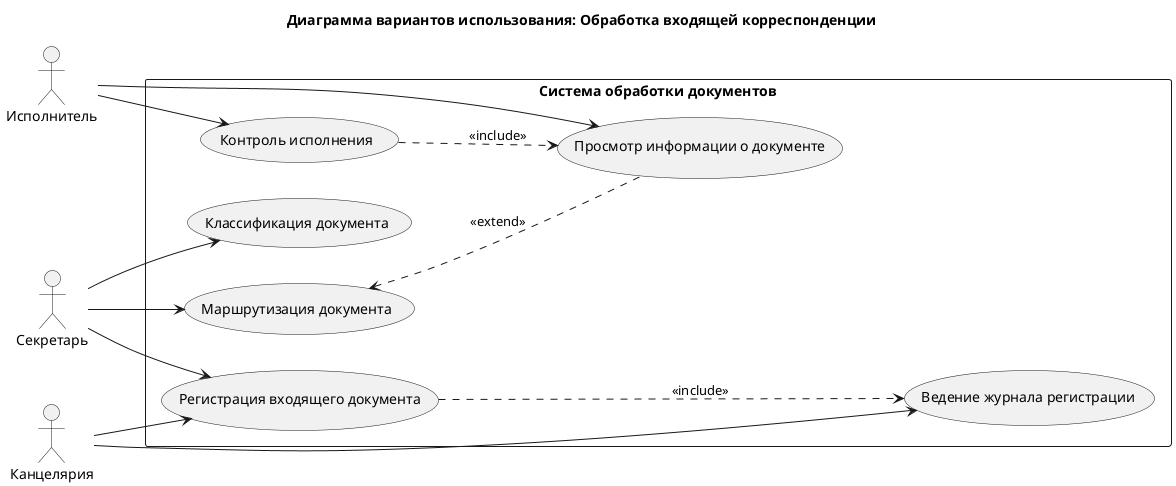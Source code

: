 @startuml
left to right direction
title Диаграмма вариантов использования: Обработка входящей корреспонденции

actor "Секретарь" as Secretary
actor "Канцелярия" as Office
actor "Исполнитель" as Executor

rectangle "Система обработки документов" {
    usecase "Регистрация входящего документа" as UC1
    usecase "Классификация документа" as UC2
    usecase "Маршрутизация документа" as UC3
    usecase "Контроль исполнения" as UC4
    usecase "Просмотр информации о документе" as UC5
    usecase "Ведение журнала регистрации" as UC6
}

' Секретарь
Secretary --> UC1
Secretary --> UC2
Secretary --> UC3

' Канцелярия
Office --> UC1
Office --> UC6

' Исполнитель
Executor --> UC4
Executor --> UC5

' Включаемые и расширяемые прецеденты
UC1 ...> UC6 : <<include>>
UC3 <.. UC5 : <<extend>>
UC4 ..> UC5 : <<include>>
@enduml